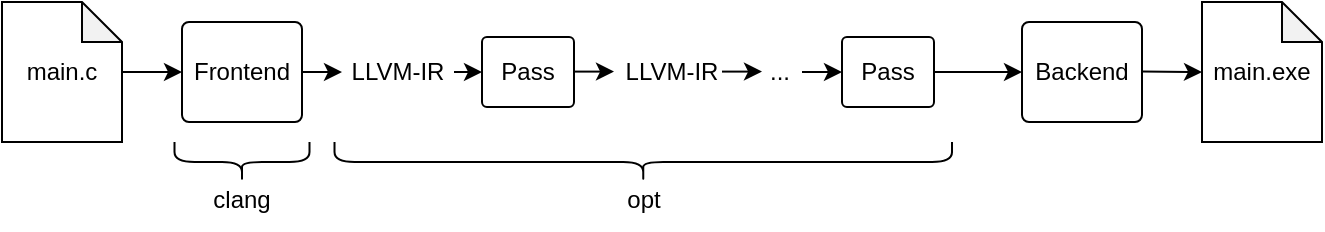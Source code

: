 <mxfile version="20.0.3" type="device"><diagram id="0rpiVwEHqoJFTx8QxQ2C" name="Page-1"><mxGraphModel dx="823" dy="453" grid="1" gridSize="10" guides="1" tooltips="1" connect="1" arrows="1" fold="1" page="1" pageScale="1" pageWidth="1169" pageHeight="827" math="0" shadow="0"><root><mxCell id="0"/><mxCell id="1" parent="0"/><mxCell id="tLPwztNzlq7GxuL3Jh-3-1" value="Frontend" style="rounded=1;whiteSpace=wrap;html=1;arcSize=7;" vertex="1" parent="1"><mxGeometry x="200" y="375" width="60" height="50" as="geometry"/></mxCell><mxCell id="tLPwztNzlq7GxuL3Jh-3-2" value="" style="shape=note;whiteSpace=wrap;html=1;backgroundOutline=1;darkOpacity=0.05;size=20;" vertex="1" parent="1"><mxGeometry x="110" y="365" width="60" height="70" as="geometry"/></mxCell><mxCell id="tLPwztNzlq7GxuL3Jh-3-3" value="main.c" style="text;html=1;strokeColor=none;fillColor=none;align=center;verticalAlign=middle;whiteSpace=wrap;rounded=0;" vertex="1" parent="1"><mxGeometry x="110" y="385" width="60" height="30" as="geometry"/></mxCell><mxCell id="tLPwztNzlq7GxuL3Jh-3-4" value="Pass" style="rounded=1;whiteSpace=wrap;html=1;arcSize=7;" vertex="1" parent="1"><mxGeometry x="350" y="382.5" width="46" height="35" as="geometry"/></mxCell><mxCell id="tLPwztNzlq7GxuL3Jh-3-5" value="LLVM-IR" style="text;html=1;strokeColor=none;fillColor=none;align=center;verticalAlign=middle;whiteSpace=wrap;rounded=0;" vertex="1" parent="1"><mxGeometry x="280" y="385" width="56" height="30" as="geometry"/></mxCell><mxCell id="tLPwztNzlq7GxuL3Jh-3-6" value="" style="endArrow=classic;html=1;rounded=0;entryX=0;entryY=0.5;entryDx=0;entryDy=0;" edge="1" parent="1" source="tLPwztNzlq7GxuL3Jh-3-1" target="tLPwztNzlq7GxuL3Jh-3-5"><mxGeometry width="50" height="50" relative="1" as="geometry"><mxPoint x="370" y="510" as="sourcePoint"/><mxPoint x="420" y="460" as="targetPoint"/></mxGeometry></mxCell><mxCell id="tLPwztNzlq7GxuL3Jh-3-7" value="" style="endArrow=classic;html=1;rounded=0;exitX=1;exitY=0.5;exitDx=0;exitDy=0;" edge="1" parent="1" source="tLPwztNzlq7GxuL3Jh-3-5"><mxGeometry width="50" height="50" relative="1" as="geometry"><mxPoint x="350" y="510" as="sourcePoint"/><mxPoint x="350" y="400" as="targetPoint"/></mxGeometry></mxCell><mxCell id="tLPwztNzlq7GxuL3Jh-3-8" value="" style="endArrow=classic;html=1;rounded=0;exitX=1;exitY=0.5;exitDx=0;exitDy=0;exitPerimeter=0;entryX=0;entryY=0.5;entryDx=0;entryDy=0;" edge="1" parent="1" source="tLPwztNzlq7GxuL3Jh-3-2" target="tLPwztNzlq7GxuL3Jh-3-1"><mxGeometry width="50" height="50" relative="1" as="geometry"><mxPoint x="370" y="510" as="sourcePoint"/><mxPoint x="420" y="460" as="targetPoint"/></mxGeometry></mxCell><mxCell id="tLPwztNzlq7GxuL3Jh-3-9" value="Pass" style="rounded=1;whiteSpace=wrap;html=1;arcSize=7;" vertex="1" parent="1"><mxGeometry x="530" y="382.5" width="46" height="35" as="geometry"/></mxCell><mxCell id="tLPwztNzlq7GxuL3Jh-3-10" value="LLVM-IR" style="text;html=1;strokeColor=none;fillColor=none;align=center;verticalAlign=middle;whiteSpace=wrap;rounded=0;" vertex="1" parent="1"><mxGeometry x="420" y="385" width="50" height="30" as="geometry"/></mxCell><mxCell id="tLPwztNzlq7GxuL3Jh-3-12" value="" style="endArrow=classic;html=1;rounded=0;entryX=0;entryY=0.5;entryDx=0;entryDy=0;" edge="1" parent="1" target="tLPwztNzlq7GxuL3Jh-3-9"><mxGeometry width="50" height="50" relative="1" as="geometry"><mxPoint x="510" y="400" as="sourcePoint"/><mxPoint x="570" y="460" as="targetPoint"/></mxGeometry></mxCell><mxCell id="tLPwztNzlq7GxuL3Jh-3-13" value="" style="endArrow=classic;html=1;rounded=0;entryX=0;entryY=0.5;entryDx=0;entryDy=0;" edge="1" parent="1"><mxGeometry width="50" height="50" relative="1" as="geometry"><mxPoint x="396" y="399.8" as="sourcePoint"/><mxPoint x="416" y="399.8" as="targetPoint"/></mxGeometry></mxCell><mxCell id="tLPwztNzlq7GxuL3Jh-3-14" value="" style="endArrow=classic;html=1;rounded=0;entryX=0;entryY=0.5;entryDx=0;entryDy=0;" edge="1" parent="1"><mxGeometry width="50" height="50" relative="1" as="geometry"><mxPoint x="470" y="399.8" as="sourcePoint"/><mxPoint x="490" y="399.8" as="targetPoint"/></mxGeometry></mxCell><mxCell id="tLPwztNzlq7GxuL3Jh-3-16" value="..." style="text;html=1;strokeColor=none;fillColor=none;align=center;verticalAlign=middle;whiteSpace=wrap;rounded=0;" vertex="1" parent="1"><mxGeometry x="484" y="385" width="30" height="30" as="geometry"/></mxCell><mxCell id="tLPwztNzlq7GxuL3Jh-3-17" value="Backend" style="rounded=1;whiteSpace=wrap;html=1;arcSize=7;" vertex="1" parent="1"><mxGeometry x="620" y="375" width="60" height="50" as="geometry"/></mxCell><mxCell id="tLPwztNzlq7GxuL3Jh-3-18" value="" style="endArrow=classic;html=1;rounded=0;exitX=1;exitY=0.5;exitDx=0;exitDy=0;" edge="1" parent="1" source="tLPwztNzlq7GxuL3Jh-3-9" target="tLPwztNzlq7GxuL3Jh-3-17"><mxGeometry width="50" height="50" relative="1" as="geometry"><mxPoint x="580" y="400" as="sourcePoint"/><mxPoint x="596" y="399.8" as="targetPoint"/></mxGeometry></mxCell><mxCell id="tLPwztNzlq7GxuL3Jh-3-19" value="" style="endArrow=classic;html=1;rounded=0;exitX=1;exitY=0.5;exitDx=0;exitDy=0;exitPerimeter=0;entryX=0;entryY=0.5;entryDx=0;entryDy=0;entryPerimeter=0;" edge="1" parent="1" target="tLPwztNzlq7GxuL3Jh-3-20"><mxGeometry width="50" height="50" relative="1" as="geometry"><mxPoint x="680" y="399.8" as="sourcePoint"/><mxPoint x="710" y="399.8" as="targetPoint"/></mxGeometry></mxCell><mxCell id="tLPwztNzlq7GxuL3Jh-3-20" value="" style="shape=note;whiteSpace=wrap;html=1;backgroundOutline=1;darkOpacity=0.05;size=20;" vertex="1" parent="1"><mxGeometry x="710" y="365" width="60" height="70" as="geometry"/></mxCell><mxCell id="tLPwztNzlq7GxuL3Jh-3-21" value="main.exe" style="text;html=1;strokeColor=none;fillColor=none;align=center;verticalAlign=middle;whiteSpace=wrap;rounded=0;" vertex="1" parent="1"><mxGeometry x="710" y="385" width="60" height="30" as="geometry"/></mxCell><mxCell id="tLPwztNzlq7GxuL3Jh-3-22" value="" style="shape=curlyBracket;whiteSpace=wrap;html=1;rounded=1;rotation=-90;" vertex="1" parent="1"><mxGeometry x="220" y="411.25" width="20" height="67.5" as="geometry"/></mxCell><mxCell id="tLPwztNzlq7GxuL3Jh-3-23" value="clang" style="text;html=1;strokeColor=none;fillColor=none;align=center;verticalAlign=middle;whiteSpace=wrap;rounded=0;" vertex="1" parent="1"><mxGeometry x="200" y="448.75" width="60" height="30" as="geometry"/></mxCell><mxCell id="tLPwztNzlq7GxuL3Jh-3-24" value="" style="shape=curlyBracket;whiteSpace=wrap;html=1;rounded=1;rotation=-90;" vertex="1" parent="1"><mxGeometry x="420.63" y="290.63" width="20" height="308.75" as="geometry"/></mxCell><mxCell id="tLPwztNzlq7GxuL3Jh-3-25" value="opt" style="text;html=1;strokeColor=none;fillColor=none;align=center;verticalAlign=middle;whiteSpace=wrap;rounded=0;" vertex="1" parent="1"><mxGeometry x="400.63" y="448.75" width="60" height="30" as="geometry"/></mxCell></root></mxGraphModel></diagram></mxfile>
